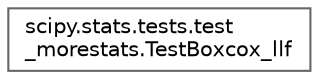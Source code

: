 digraph "Graphical Class Hierarchy"
{
 // LATEX_PDF_SIZE
  bgcolor="transparent";
  edge [fontname=Helvetica,fontsize=10,labelfontname=Helvetica,labelfontsize=10];
  node [fontname=Helvetica,fontsize=10,shape=box,height=0.2,width=0.4];
  rankdir="LR";
  Node0 [id="Node000000",label="scipy.stats.tests.test\l_morestats.TestBoxcox_llf",height=0.2,width=0.4,color="grey40", fillcolor="white", style="filled",URL="$dd/d9f/classscipy_1_1stats_1_1tests_1_1test__morestats_1_1TestBoxcox__llf.html",tooltip=" "];
}
